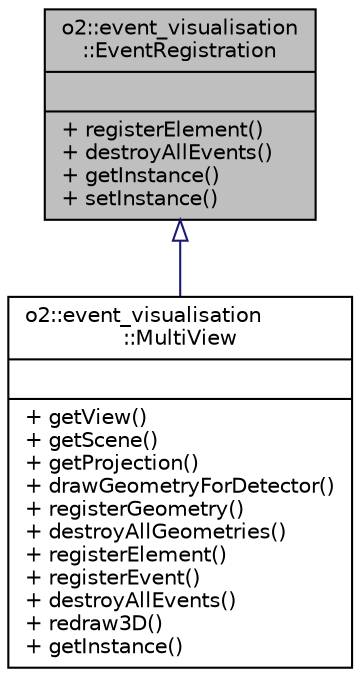 digraph "o2::event_visualisation::EventRegistration"
{
 // INTERACTIVE_SVG=YES
  bgcolor="transparent";
  edge [fontname="Helvetica",fontsize="10",labelfontname="Helvetica",labelfontsize="10"];
  node [fontname="Helvetica",fontsize="10",shape=record];
  Node1 [label="{o2::event_visualisation\l::EventRegistration\n||+ registerElement()\l+ destroyAllEvents()\l+ getInstance()\l+ setInstance()\l}",height=0.2,width=0.4,color="black", fillcolor="grey75", style="filled", fontcolor="black"];
  Node1 -> Node2 [dir="back",color="midnightblue",fontsize="10",style="solid",arrowtail="onormal",fontname="Helvetica"];
  Node2 [label="{o2::event_visualisation\l::MultiView\n||+ getView()\l+ getScene()\l+ getProjection()\l+ drawGeometryForDetector()\l+ registerGeometry()\l+ destroyAllGeometries()\l+ registerElement()\l+ registerEvent()\l+ destroyAllEvents()\l+ redraw3D()\l+ getInstance()\l}",height=0.2,width=0.4,color="black",URL="$df/d7d/classo2_1_1event__visualisation_1_1MultiView.html"];
}
